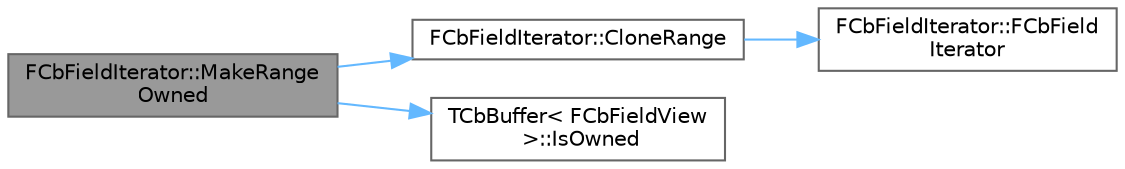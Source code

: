 digraph "FCbFieldIterator::MakeRangeOwned"
{
 // INTERACTIVE_SVG=YES
 // LATEX_PDF_SIZE
  bgcolor="transparent";
  edge [fontname=Helvetica,fontsize=10,labelfontname=Helvetica,labelfontsize=10];
  node [fontname=Helvetica,fontsize=10,shape=box,height=0.2,width=0.4];
  rankdir="LR";
  Node1 [id="Node000001",label="FCbFieldIterator::MakeRange\lOwned",height=0.2,width=0.4,color="gray40", fillcolor="grey60", style="filled", fontcolor="black",tooltip="Clone the range, if necessary, to a buffer that this has ownership of."];
  Node1 -> Node2 [id="edge1_Node000001_Node000002",color="steelblue1",style="solid",tooltip=" "];
  Node2 [id="Node000002",label="FCbFieldIterator::CloneRange",height=0.2,width=0.4,color="grey40", fillcolor="white", style="filled",URL="$d5/d1a/classFCbFieldIterator.html#a1276340b6e2c54ac3745c75d8e1055d3",tooltip="Construct a field range from an owned clone of a range."];
  Node2 -> Node3 [id="edge2_Node000002_Node000003",color="steelblue1",style="solid",tooltip=" "];
  Node3 [id="Node000003",label="FCbFieldIterator::FCbField\lIterator",height=0.2,width=0.4,color="grey40", fillcolor="white", style="filled",URL="$d5/d1a/classFCbFieldIterator.html#a184aa99f4a2460d121a8cad1dc8c0a69",tooltip="Construct an empty field range."];
  Node1 -> Node4 [id="edge3_Node000001_Node000004",color="steelblue1",style="solid",tooltip=" "];
  Node4 [id="Node000004",label="TCbBuffer\< FCbFieldView\l \>::IsOwned",height=0.2,width=0.4,color="grey40", fillcolor="white", style="filled",URL="$d6/d0b/classTCbBuffer.html#a7b60affeffbfe90c1e5d7c196db33323",tooltip=" "];
}
